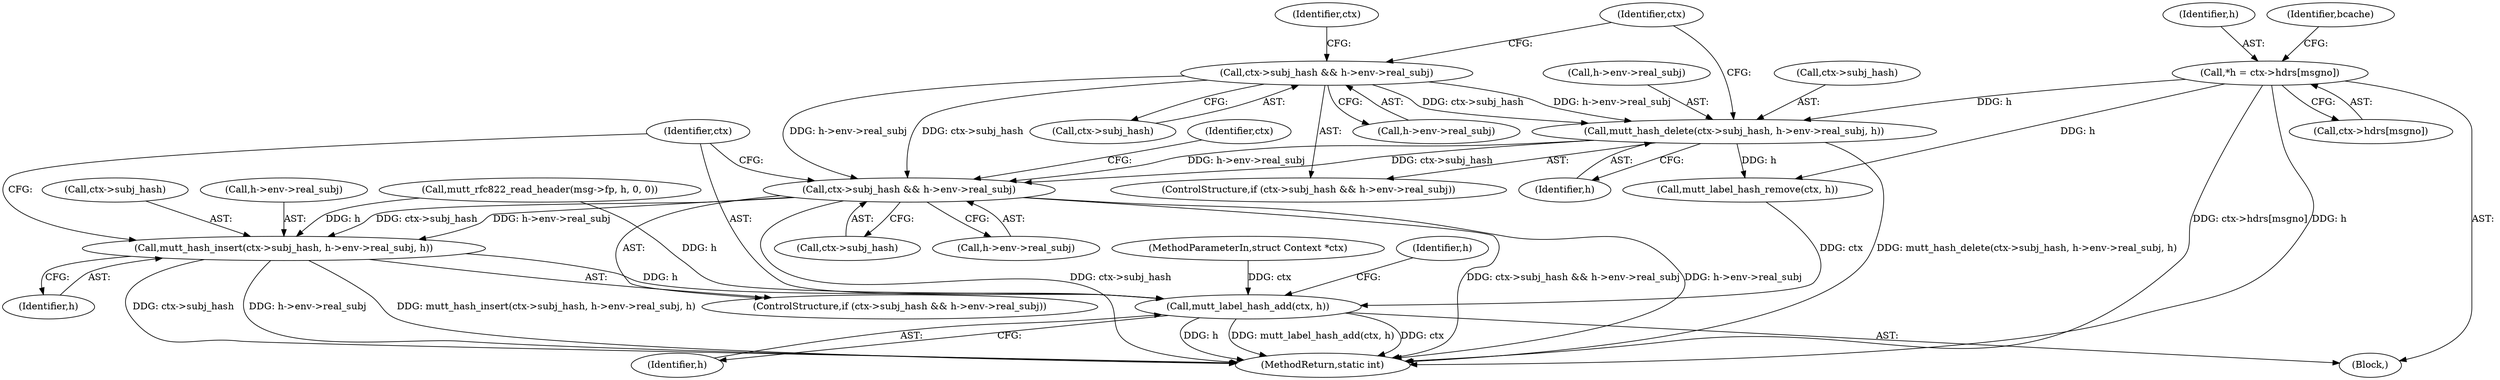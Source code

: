 digraph "0_neomutt_9bfab35522301794483f8f9ed60820bdec9be59e_2@pointer" {
"1000443" [label="(Call,ctx->subj_hash && h->env->real_subj)"];
"1000404" [label="(Call,ctx->subj_hash && h->env->real_subj)"];
"1000413" [label="(Call,mutt_hash_delete(ctx->subj_hash, h->env->real_subj, h))"];
"1000136" [label="(Call,*h = ctx->hdrs[msgno])"];
"1000452" [label="(Call,mutt_hash_insert(ctx->subj_hash, h->env->real_subj, h))"];
"1000462" [label="(Call,mutt_label_hash_add(ctx, h))"];
"1000464" [label="(Identifier,h)"];
"1000447" [label="(Call,h->env->real_subj)"];
"1000138" [label="(Call,ctx->hdrs[msgno])"];
"1000467" [label="(Identifier,h)"];
"1000443" [label="(Call,ctx->subj_hash && h->env->real_subj)"];
"1000414" [label="(Call,ctx->subj_hash)"];
"1000415" [label="(Identifier,ctx)"];
"1000112" [label="(MethodParameterIn,struct Context *ctx)"];
"1000422" [label="(Identifier,h)"];
"1000461" [label="(Identifier,h)"];
"1000413" [label="(Call,mutt_hash_delete(ctx->subj_hash, h->env->real_subj, h))"];
"1000453" [label="(Call,ctx->subj_hash)"];
"1000538" [label="(MethodReturn,static int)"];
"1000463" [label="(Identifier,ctx)"];
"1000408" [label="(Call,h->env->real_subj)"];
"1000145" [label="(Identifier,bcache)"];
"1000454" [label="(Identifier,ctx)"];
"1000444" [label="(Call,ctx->subj_hash)"];
"1000405" [label="(Call,ctx->subj_hash)"];
"1000435" [label="(Call,mutt_rfc822_read_header(msg->fp, h, 0, 0))"];
"1000404" [label="(Call,ctx->subj_hash && h->env->real_subj)"];
"1000442" [label="(ControlStructure,if (ctx->subj_hash && h->env->real_subj))"];
"1000462" [label="(Call,mutt_label_hash_add(ctx, h))"];
"1000424" [label="(Identifier,ctx)"];
"1000137" [label="(Identifier,h)"];
"1000115" [label="(Block,)"];
"1000456" [label="(Call,h->env->real_subj)"];
"1000136" [label="(Call,*h = ctx->hdrs[msgno])"];
"1000417" [label="(Call,h->env->real_subj)"];
"1000423" [label="(Call,mutt_label_hash_remove(ctx, h))"];
"1000452" [label="(Call,mutt_hash_insert(ctx->subj_hash, h->env->real_subj, h))"];
"1000403" [label="(ControlStructure,if (ctx->subj_hash && h->env->real_subj))"];
"1000443" -> "1000442"  [label="AST: "];
"1000443" -> "1000444"  [label="CFG: "];
"1000443" -> "1000447"  [label="CFG: "];
"1000444" -> "1000443"  [label="AST: "];
"1000447" -> "1000443"  [label="AST: "];
"1000454" -> "1000443"  [label="CFG: "];
"1000463" -> "1000443"  [label="CFG: "];
"1000443" -> "1000538"  [label="DDG: ctx->subj_hash && h->env->real_subj"];
"1000443" -> "1000538"  [label="DDG: h->env->real_subj"];
"1000443" -> "1000538"  [label="DDG: ctx->subj_hash"];
"1000404" -> "1000443"  [label="DDG: ctx->subj_hash"];
"1000404" -> "1000443"  [label="DDG: h->env->real_subj"];
"1000413" -> "1000443"  [label="DDG: ctx->subj_hash"];
"1000413" -> "1000443"  [label="DDG: h->env->real_subj"];
"1000443" -> "1000452"  [label="DDG: ctx->subj_hash"];
"1000443" -> "1000452"  [label="DDG: h->env->real_subj"];
"1000404" -> "1000403"  [label="AST: "];
"1000404" -> "1000405"  [label="CFG: "];
"1000404" -> "1000408"  [label="CFG: "];
"1000405" -> "1000404"  [label="AST: "];
"1000408" -> "1000404"  [label="AST: "];
"1000415" -> "1000404"  [label="CFG: "];
"1000424" -> "1000404"  [label="CFG: "];
"1000404" -> "1000413"  [label="DDG: ctx->subj_hash"];
"1000404" -> "1000413"  [label="DDG: h->env->real_subj"];
"1000413" -> "1000403"  [label="AST: "];
"1000413" -> "1000422"  [label="CFG: "];
"1000414" -> "1000413"  [label="AST: "];
"1000417" -> "1000413"  [label="AST: "];
"1000422" -> "1000413"  [label="AST: "];
"1000424" -> "1000413"  [label="CFG: "];
"1000413" -> "1000538"  [label="DDG: mutt_hash_delete(ctx->subj_hash, h->env->real_subj, h)"];
"1000136" -> "1000413"  [label="DDG: h"];
"1000413" -> "1000423"  [label="DDG: h"];
"1000136" -> "1000115"  [label="AST: "];
"1000136" -> "1000138"  [label="CFG: "];
"1000137" -> "1000136"  [label="AST: "];
"1000138" -> "1000136"  [label="AST: "];
"1000145" -> "1000136"  [label="CFG: "];
"1000136" -> "1000538"  [label="DDG: ctx->hdrs[msgno]"];
"1000136" -> "1000538"  [label="DDG: h"];
"1000136" -> "1000423"  [label="DDG: h"];
"1000452" -> "1000442"  [label="AST: "];
"1000452" -> "1000461"  [label="CFG: "];
"1000453" -> "1000452"  [label="AST: "];
"1000456" -> "1000452"  [label="AST: "];
"1000461" -> "1000452"  [label="AST: "];
"1000463" -> "1000452"  [label="CFG: "];
"1000452" -> "1000538"  [label="DDG: mutt_hash_insert(ctx->subj_hash, h->env->real_subj, h)"];
"1000452" -> "1000538"  [label="DDG: ctx->subj_hash"];
"1000452" -> "1000538"  [label="DDG: h->env->real_subj"];
"1000435" -> "1000452"  [label="DDG: h"];
"1000452" -> "1000462"  [label="DDG: h"];
"1000462" -> "1000115"  [label="AST: "];
"1000462" -> "1000464"  [label="CFG: "];
"1000463" -> "1000462"  [label="AST: "];
"1000464" -> "1000462"  [label="AST: "];
"1000467" -> "1000462"  [label="CFG: "];
"1000462" -> "1000538"  [label="DDG: ctx"];
"1000462" -> "1000538"  [label="DDG: h"];
"1000462" -> "1000538"  [label="DDG: mutt_label_hash_add(ctx, h)"];
"1000423" -> "1000462"  [label="DDG: ctx"];
"1000112" -> "1000462"  [label="DDG: ctx"];
"1000435" -> "1000462"  [label="DDG: h"];
}
